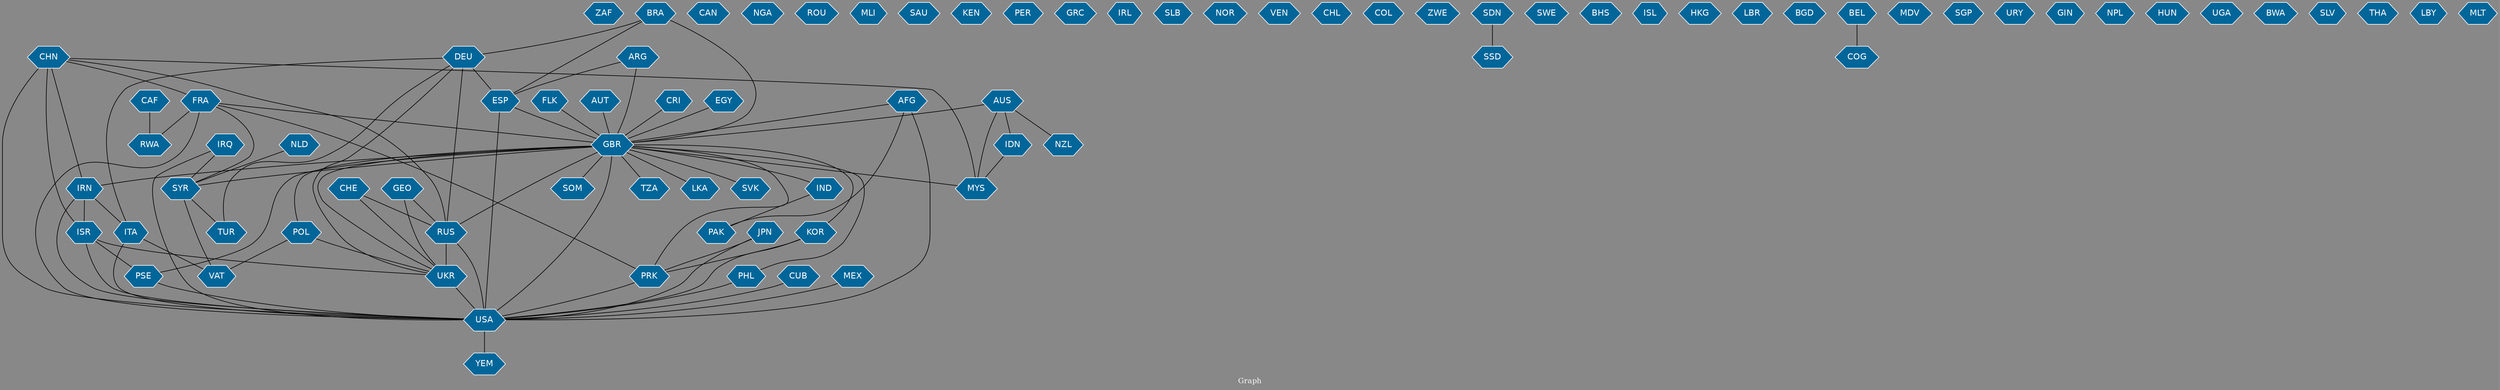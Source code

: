 // Countries together in item graph
graph {
	graph [bgcolor="#888888" fontcolor=white fontsize=12 label="Graph" outputorder=edgesfirst overlap=prism]
	node [color=white fillcolor="#006699" fontcolor=white fontname=Helvetica shape=hexagon style=filled]
	edge [arrowhead=open color=black fontcolor=white fontname=Courier fontsize=12]
		ZAF [label=ZAF]
		CHN [label=CHN]
		CAN [label=CAN]
		RUS [label=RUS]
		UKR [label=UKR]
		USA [label=USA]
		PHL [label=PHL]
		KOR [label=KOR]
		RWA [label=RWA]
		PRK [label=PRK]
		AFG [label=AFG]
		SYR [label=SYR]
		FRA [label=FRA]
		IDN [label=IDN]
		MYS [label=MYS]
		GBR [label=GBR]
		PAK [label=PAK]
		NGA [label=NGA]
		JPN [label=JPN]
		ROU [label=ROU]
		VAT [label=VAT]
		AUS [label=AUS]
		TUR [label=TUR]
		MLI [label=MLI]
		ISR [label=ISR]
		SAU [label=SAU]
		SOM [label=SOM]
		IND [label=IND]
		KEN [label=KEN]
		CRI [label=CRI]
		PER [label=PER]
		GRC [label=GRC]
		DEU [label=DEU]
		IRN [label=IRN]
		CHE [label=CHE]
		ESP [label=ESP]
		IRL [label=IRL]
		EGY [label=EGY]
		BRA [label=BRA]
		SLB [label=SLB]
		NZL [label=NZL]
		NOR [label=NOR]
		VEN [label=VEN]
		CHL [label=CHL]
		ITA [label=ITA]
		POL [label=POL]
		GEO [label=GEO]
		CUB [label=CUB]
		IRQ [label=IRQ]
		COL [label=COL]
		ZWE [label=ZWE]
		PSE [label=PSE]
		MEX [label=MEX]
		SSD [label=SSD]
		SDN [label=SDN]
		ARG [label=ARG]
		TZA [label=TZA]
		FLK [label=FLK]
		SWE [label=SWE]
		BHS [label=BHS]
		ISL [label=ISL]
		HKG [label=HKG]
		LBR [label=LBR]
		BGD [label=BGD]
		BEL [label=BEL]
		AUT [label=AUT]
		MDV [label=MDV]
		NLD [label=NLD]
		SGP [label=SGP]
		URY [label=URY]
		GIN [label=GIN]
		LKA [label=LKA]
		NPL [label=NPL]
		CAF [label=CAF]
		SVK [label=SVK]
		HUN [label=HUN]
		UGA [label=UGA]
		YEM [label=YEM]
		BWA [label=BWA]
		COG [label=COG]
		SLV [label=SLV]
		THA [label=THA]
		LBY [label=LBY]
		MLT [label=MLT]
			IDN -- MYS [weight=2]
			SYR -- TUR [weight=1]
			SYR -- VAT [weight=1]
			CHE -- RUS [weight=3]
			BRA -- ESP [weight=1]
			GBR -- PSE [weight=1]
			GBR -- IRN [weight=2]
			AFG -- GBR [weight=1]
			BEL -- COG [weight=1]
			IND -- PAK [weight=1]
			AFG -- USA [weight=1]
			USA -- YEM [weight=1]
			IRN -- ISR [weight=1]
			CHN -- ISR [weight=1]
			SDN -- SSD [weight=3]
			ISR -- UKR [weight=1]
			IRN -- ITA [weight=1]
			PRK -- USA [weight=9]
			DEU -- ESP [weight=1]
			POL -- VAT [weight=1]
			KOR -- PRK [weight=7]
			DEU -- RUS [weight=6]
			JPN -- USA [weight=3]
			KOR -- USA [weight=1]
			CHN -- USA [weight=5]
			BRA -- GBR [weight=2]
			DEU -- ITA [weight=2]
			ITA -- VAT [weight=4]
			JPN -- PRK [weight=1]
			GBR -- SOM [weight=2]
			GBR -- IND [weight=1]
			EGY -- GBR [weight=1]
			UKR -- USA [weight=21]
			PSE -- USA [weight=3]
			IRQ -- SYR [weight=1]
			CHN -- FRA [weight=1]
			ISR -- USA [weight=8]
			FLK -- GBR [weight=1]
			GBR -- RUS [weight=5]
			AUS -- IDN [weight=4]
			FRA -- PRK [weight=2]
			GBR -- SYR [weight=5]
			AUS -- GBR [weight=2]
			FRA -- USA [weight=2]
			ISR -- PSE [weight=6]
			PHL -- USA [weight=1]
			FRA -- GBR [weight=1]
			GBR -- SVK [weight=1]
			CRI -- GBR [weight=2]
			AUS -- NZL [weight=1]
			NLD -- SYR [weight=1]
			GBR -- KOR [weight=1]
			MEX -- USA [weight=1]
			AUT -- GBR [weight=1]
			RUS -- UKR [weight=100]
			ITA -- USA [weight=1]
			IRN -- USA [weight=4]
			GEO -- UKR [weight=1]
			GBR -- POL [weight=1]
			ESP -- GBR [weight=4]
			ESP -- USA [weight=1]
			ARG -- ESP [weight=1]
			GBR -- USA [weight=9]
			GEO -- RUS [weight=1]
			GBR -- PRK [weight=3]
			DEU -- UKR [weight=2]
			CAF -- RWA [weight=2]
			IRQ -- USA [weight=1]
			GBR -- TZA [weight=1]
			ARG -- GBR [weight=3]
			CHN -- IRN [weight=2]
			DEU -- TUR [weight=1]
			GBR -- UKR [weight=3]
			CHN -- RUS [weight=1]
			RUS -- USA [weight=30]
			CHE -- UKR [weight=4]
			FRA -- SYR [weight=1]
			CUB -- USA [weight=3]
			POL -- UKR [weight=1]
			CHN -- MYS [weight=1]
			FRA -- RWA [weight=2]
			GBR -- MYS [weight=3]
			GBR -- PHL [weight=1]
			AFG -- PAK [weight=1]
			GBR -- LKA [weight=1]
			BRA -- DEU [weight=1]
			AUS -- MYS [weight=3]
}